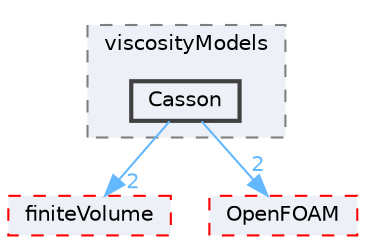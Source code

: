 digraph "src/transportModels/incompressible/viscosityModels/Casson"
{
 // LATEX_PDF_SIZE
  bgcolor="transparent";
  edge [fontname=Helvetica,fontsize=10,labelfontname=Helvetica,labelfontsize=10];
  node [fontname=Helvetica,fontsize=10,shape=box,height=0.2,width=0.4];
  compound=true
  subgraph clusterdir_96098a512bec5be00e402918bdacabdd {
    graph [ bgcolor="#edf0f7", pencolor="grey50", label="viscosityModels", fontname=Helvetica,fontsize=10 style="filled,dashed", URL="dir_96098a512bec5be00e402918bdacabdd.html",tooltip=""]
  dir_72f15fea005f34e283b648ae3768c17c [label="Casson", fillcolor="#edf0f7", color="grey25", style="filled,bold", URL="dir_72f15fea005f34e283b648ae3768c17c.html",tooltip=""];
  }
  dir_9bd15774b555cf7259a6fa18f99fe99b [label="finiteVolume", fillcolor="#edf0f7", color="red", style="filled,dashed", URL="dir_9bd15774b555cf7259a6fa18f99fe99b.html",tooltip=""];
  dir_c5473ff19b20e6ec4dfe5c310b3778a8 [label="OpenFOAM", fillcolor="#edf0f7", color="red", style="filled,dashed", URL="dir_c5473ff19b20e6ec4dfe5c310b3778a8.html",tooltip=""];
  dir_72f15fea005f34e283b648ae3768c17c->dir_9bd15774b555cf7259a6fa18f99fe99b [headlabel="2", labeldistance=1.5 headhref="dir_000400_001387.html" href="dir_000400_001387.html" color="steelblue1" fontcolor="steelblue1"];
  dir_72f15fea005f34e283b648ae3768c17c->dir_c5473ff19b20e6ec4dfe5c310b3778a8 [headlabel="2", labeldistance=1.5 headhref="dir_000400_002695.html" href="dir_000400_002695.html" color="steelblue1" fontcolor="steelblue1"];
}
